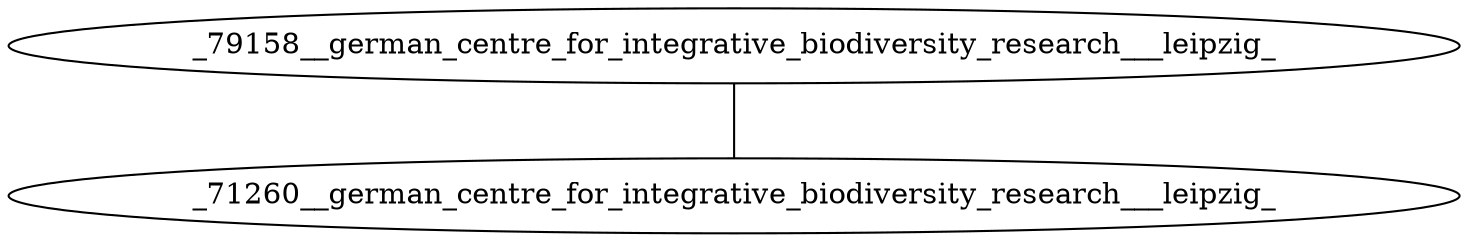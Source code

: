 graph {
_79158__german_centre_for_integrative_biodiversity_research___leipzig_ -- _71260__german_centre_for_integrative_biodiversity_research___leipzig_
}